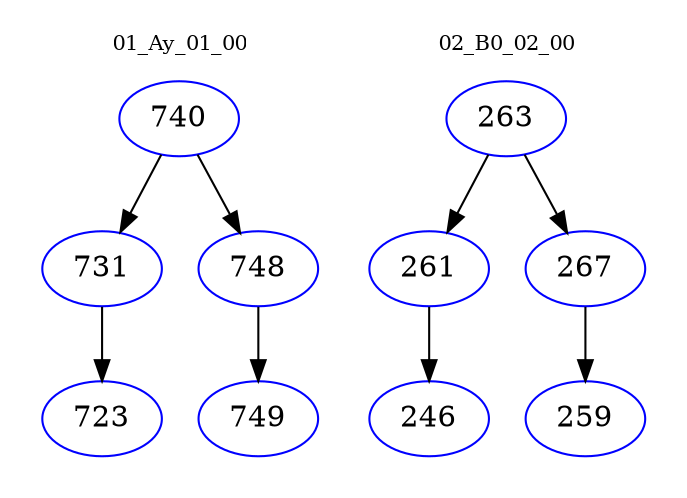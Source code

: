 digraph{
subgraph cluster_0 {
color = white
label = "01_Ay_01_00";
fontsize=10;
T0_740 [label="740", color="blue"]
T0_740 -> T0_731 [color="black"]
T0_731 [label="731", color="blue"]
T0_731 -> T0_723 [color="black"]
T0_723 [label="723", color="blue"]
T0_740 -> T0_748 [color="black"]
T0_748 [label="748", color="blue"]
T0_748 -> T0_749 [color="black"]
T0_749 [label="749", color="blue"]
}
subgraph cluster_1 {
color = white
label = "02_B0_02_00";
fontsize=10;
T1_263 [label="263", color="blue"]
T1_263 -> T1_261 [color="black"]
T1_261 [label="261", color="blue"]
T1_261 -> T1_246 [color="black"]
T1_246 [label="246", color="blue"]
T1_263 -> T1_267 [color="black"]
T1_267 [label="267", color="blue"]
T1_267 -> T1_259 [color="black"]
T1_259 [label="259", color="blue"]
}
}
